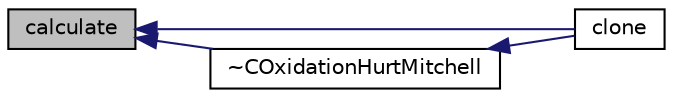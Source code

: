 digraph "calculate"
{
  bgcolor="transparent";
  edge [fontname="Helvetica",fontsize="10",labelfontname="Helvetica",labelfontsize="10"];
  node [fontname="Helvetica",fontsize="10",shape=record];
  rankdir="LR";
  Node215 [label="calculate",height=0.2,width=0.4,color="black", fillcolor="grey75", style="filled", fontcolor="black"];
  Node215 -> Node216 [dir="back",color="midnightblue",fontsize="10",style="solid",fontname="Helvetica"];
  Node216 [label="clone",height=0.2,width=0.4,color="black",URL="$a24749.html#a95a64b2a3c8105f645755a2c0c4d9881",tooltip="Construct and return a clone. "];
  Node215 -> Node217 [dir="back",color="midnightblue",fontsize="10",style="solid",fontname="Helvetica"];
  Node217 [label="~COxidationHurtMitchell",height=0.2,width=0.4,color="black",URL="$a24749.html#a4a112e58805fda36d2efc3eb5a2fa829",tooltip="Destructor. "];
  Node217 -> Node216 [dir="back",color="midnightblue",fontsize="10",style="solid",fontname="Helvetica"];
}

